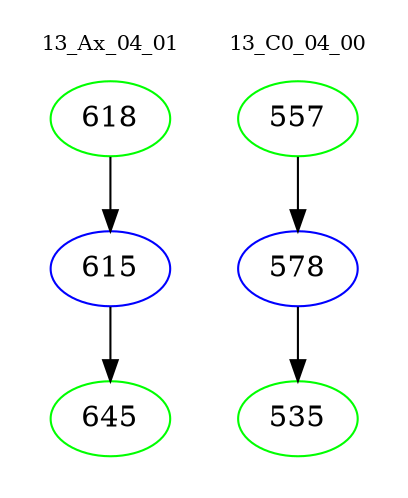 digraph{
subgraph cluster_0 {
color = white
label = "13_Ax_04_01";
fontsize=10;
T0_618 [label="618", color="green"]
T0_618 -> T0_615 [color="black"]
T0_615 [label="615", color="blue"]
T0_615 -> T0_645 [color="black"]
T0_645 [label="645", color="green"]
}
subgraph cluster_1 {
color = white
label = "13_C0_04_00";
fontsize=10;
T1_557 [label="557", color="green"]
T1_557 -> T1_578 [color="black"]
T1_578 [label="578", color="blue"]
T1_578 -> T1_535 [color="black"]
T1_535 [label="535", color="green"]
}
}
